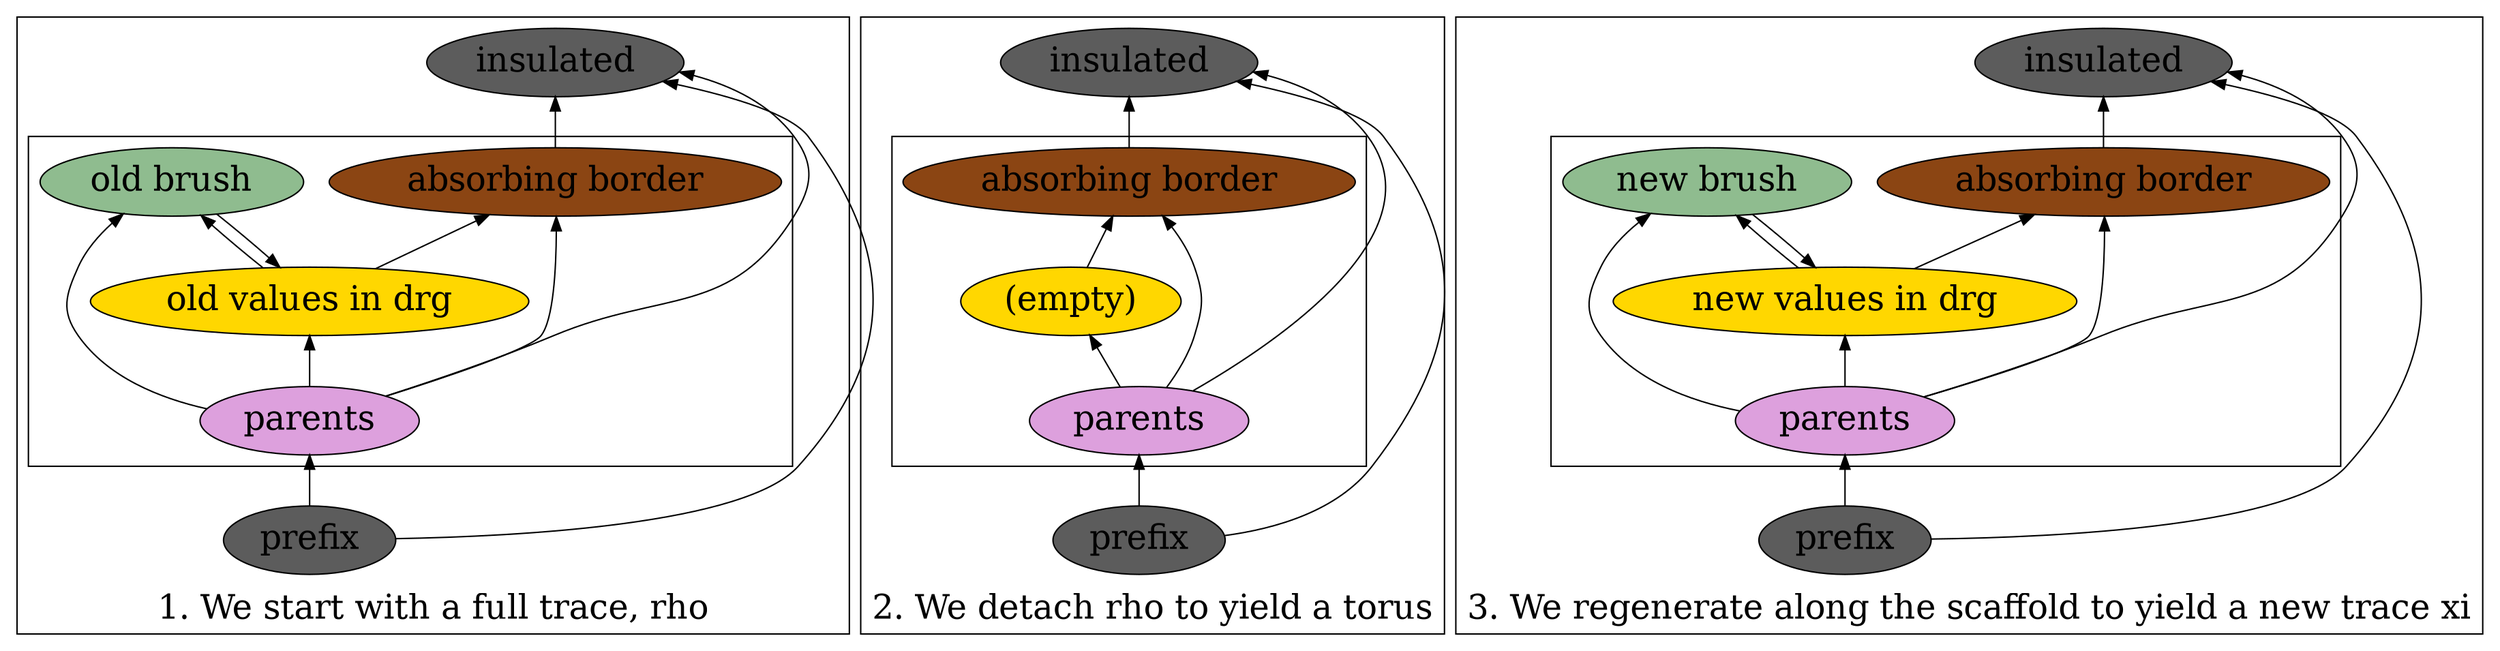 digraph {
rankdir=BT
fontsize=24
compound=true

subgraph clusterRHO {

label = "1. We start with a full trace, rho"

rho_nd ["fillcolor"="grey36" "fontsize"="24" "label"="prefix" "style"="filled"]

subgraph clusterRHO1 {
label=""
rho_parents ["fillcolor"="plum" "fontsize"="24" "label"="parents" "style"="filled"]
rho_drg ["fillcolor"="gold" "fontsize"="24" "label"="old values in drg" "style"="filled"]
rho_brush ["fillcolor"="darkseagreen" "fontsize"="24" "label"="old brush" "style"="filled"]
rho_absorbing ["fillcolor"="saddlebrown" "fontsize"="24" "label"="absorbing border" "style"="filled"]

}

rho_insulated ["fillcolor"="grey36" "fontsize"="24" "label"="insulated" "style"="filled"]

rho_nd -> rho_parents
rho_parents -> rho_drg
rho_parents -> rho_brush
rho_parents -> rho_absorbing
rho_drg -> rho_brush
rho_brush -> rho_drg
rho_drg -> rho_absorbing
rho_absorbing -> rho_insulated
rho_nd -> rho_insulated [constraint=false]
rho_parents -> rho_insulated [constraint=false]

}

subgraph clusterTORUS {
label="2. We detach rho to yield a torus"
nd ["fillcolor"="grey36" "fontsize"="24" "label"="prefix" "style"="filled"]

subgraph clusterTORUS1 {
label=""
parents ["fillcolor"="plum" "fontsize"="24" "label"="parents" "style"="filled"]
drg ["fillcolor"="gold" "fontsize"="24" "label"="(empty)" "style"="filled"]
absorbing ["fillcolor"="saddlebrown" "fontsize"="24" "label"="absorbing border" "style"="filled"]

}

insulated ["fillcolor"="grey36" "fontsize"="24" "label"="insulated" "style"="filled"]

nd -> parents
parents -> drg
parents -> absorbing
drg -> absorbing
absorbing -> insulated
nd -> insulated [constraint=false]
parents -> insulated [constraint=false]

}


subgraph clusterXI {

label = "3. We regenerate along the scaffold to yield a new trace xi"

xi_nd ["fillcolor"="grey36" "fontsize"="24" "label"="prefix" "style"="filled"]

subgraph clusterXI1 {
label=""
xi_parents ["fillcolor"="plum" "fontsize"="24" "label"="parents" "style"="filled"]
xi_drg ["fillcolor"="gold" "fontsize"="24" "label"="new values in drg" "style"="filled"]
xi_brush ["fillcolor"="darkseagreen" "fontsize"="24" "label"="new brush" "style"="filled"]
xi_absorbing ["fillcolor"="saddlebrown" "fontsize"="24" "label"="absorbing border" "style"="filled"]

}

xi_insulated ["fillcolor"="grey36" "fontsize"="24" "label"="insulated" "style"="filled"]

xi_nd -> xi_parents
xi_parents -> xi_drg
xi_parents -> xi_brush
xi_parents -> xi_absorbing
xi_drg -> xi_brush
xi_brush -> xi_drg
xi_drg -> xi_absorbing
xi_absorbing -> xi_insulated
xi_nd -> xi_insulated [constraint=false]
xi_parents -> xi_insulated [constraint=false]

}


//rho_drg -> drg [ltail=clusterRHO,lhead=clusterTORUS,label = "detach rho" fontsize="24" constraint=false];
//drg -> xi_drg [ltail=clusterTORUS,lhead=clusterXI,label = "regen xi" fontsize="24" constrain=false];

}